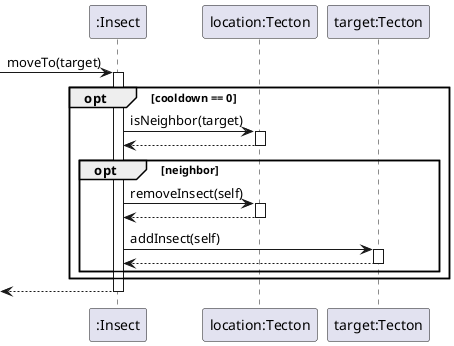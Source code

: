 @startuml

participant ":Insect" as insect
participant "location:Tecton" as location
participant "target:Tecton" as target


-> insect : moveTo(target)
activate insect

opt cooldown == 0

    insect -> location : isNeighbor(target)
    activate location

    insect <-- location
    deactivate location

    opt neighbor

        insect -> location : removeInsect(self)
        activate location

        insect <-- location
        deactivate location
        
        insect -> target : addInsect(self)
        activate target

        insect <-- target
        deactivate target
    end

end

<-- insect
deactivate insect

@enduml